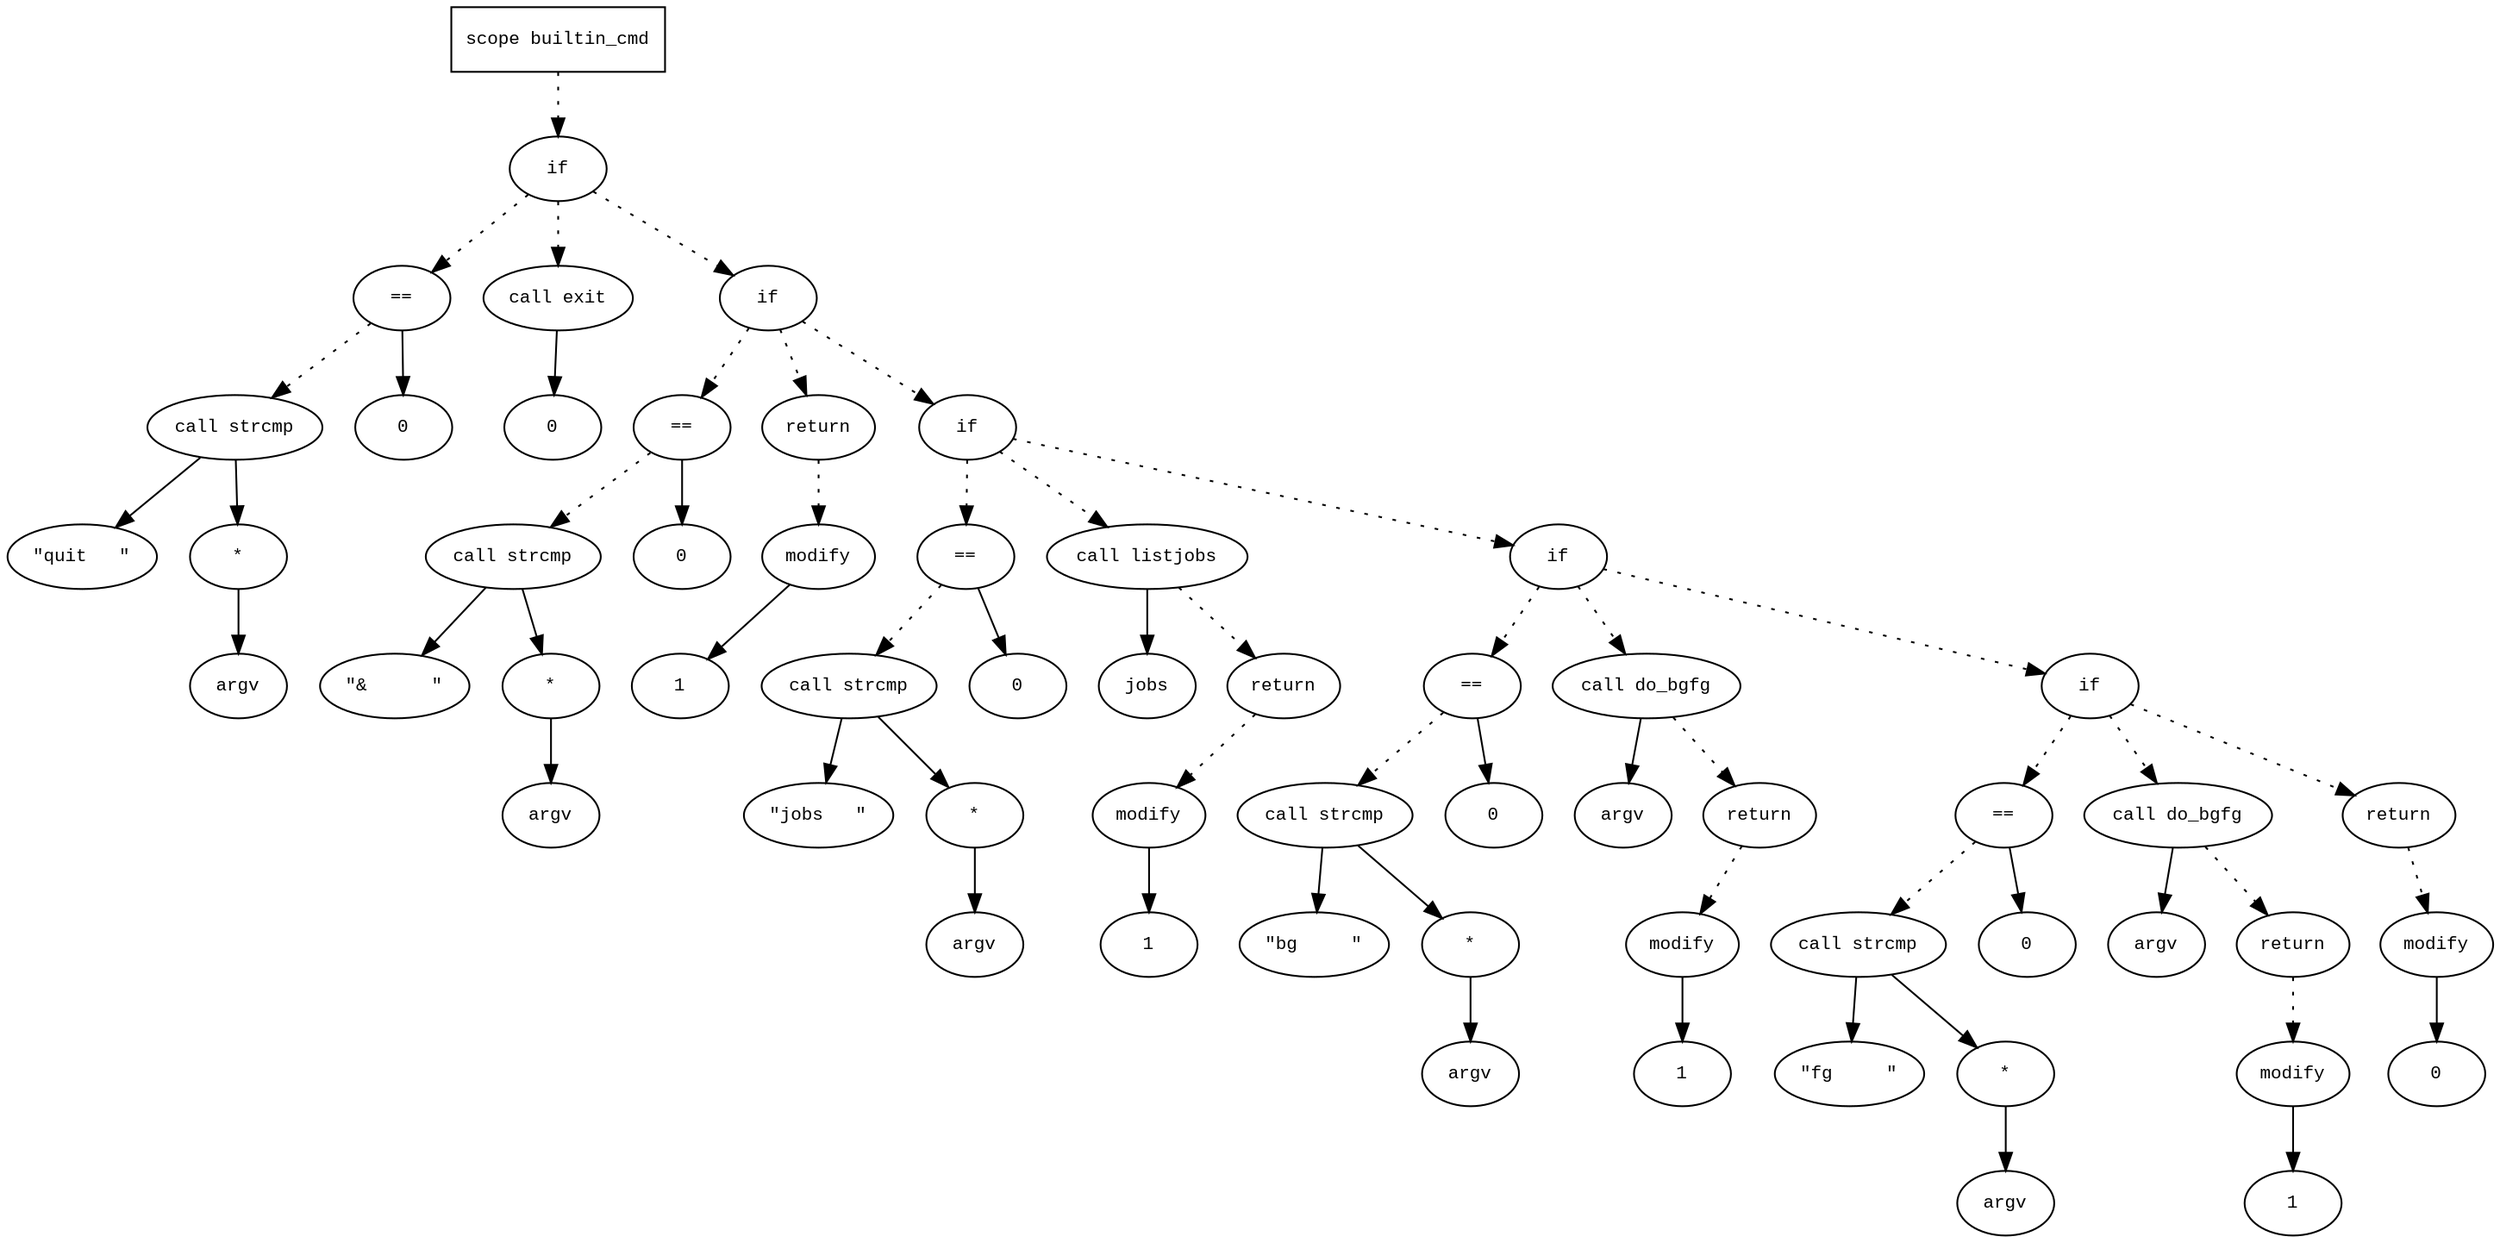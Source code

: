 digraph AST {
  graph [fontname="Times New Roman",fontsize=10];
  node  [fontname="Courier New",fontsize=10];
  edge  [fontname="Times New Roman",fontsize=10];

  node1 [label="scope builtin_cmd",shape=box];
  node2 [label="if",shape=ellipse];
  node1 -> node2 [style=dotted];
  node3 [label="==",shape=ellipse];
  node4 [label="call strcmp",shape=ellipse];
  node5 [label="\"quit   \"",shape=ellipse];
  node4 -> node5;
  node6 [label="*",shape=ellipse];
  node7 [label="argv",shape=ellipse];
  node6 -> node7;
  node4 -> node6;
  node3 -> node4 [style=dotted];
  node8 [label="0",shape=ellipse];
  node3 -> node8;
  node2 -> node3 [style=dotted];
  node9 [label="call exit",shape=ellipse];
  node10 [label="0",shape=ellipse];
  node9 -> node10;
  node2 -> node9 [style=dotted];
  node11 [label="if",shape=ellipse];
  node2 -> node11 [style=dotted];
  node12 [label="==",shape=ellipse];
  node13 [label="call strcmp",shape=ellipse];
  node14 [label="\"&      \"",shape=ellipse];
  node13 -> node14;
  node15 [label="*",shape=ellipse];
  node16 [label="argv",shape=ellipse];
  node15 -> node16;
  node13 -> node15;
  node12 -> node13 [style=dotted];
  node17 [label="0",shape=ellipse];
  node12 -> node17;
  node11 -> node12 [style=dotted];
  node18 [label="return",shape=ellipse];
  node19 [label="modify",shape=ellipse];
  node20 [label="1",shape=ellipse];
  node19 -> node20;
  node18 -> node19 [style=dotted];
  node11 -> node18 [style=dotted];
  node21 [label="if",shape=ellipse];
  node11 -> node21 [style=dotted];
  node22 [label="==",shape=ellipse];
  node23 [label="call strcmp",shape=ellipse];
  node24 [label="\"jobs   \"",shape=ellipse];
  node23 -> node24;
  node25 [label="*",shape=ellipse];
  node26 [label="argv",shape=ellipse];
  node25 -> node26;
  node23 -> node25;
  node22 -> node23 [style=dotted];
  node27 [label="0",shape=ellipse];
  node22 -> node27;
  node21 -> node22 [style=dotted];
  node28 [label="call listjobs",shape=ellipse];
  node29 [label="jobs",shape=ellipse];
  node28 -> node29;
  node21 -> node28 [style=dotted];
  node30 [label="return",shape=ellipse];
  node31 [label="modify",shape=ellipse];
  node32 [label="1",shape=ellipse];
  node31 -> node32;
  node30 -> node31 [style=dotted];
  node28 -> node30 [style=dotted];
  node33 [label="if",shape=ellipse];
  node21 -> node33 [style=dotted];
  node34 [label="==",shape=ellipse];
  node35 [label="call strcmp",shape=ellipse];
  node36 [label="\"bg     \"",shape=ellipse];
  node35 -> node36;
  node37 [label="*",shape=ellipse];
  node38 [label="argv",shape=ellipse];
  node37 -> node38;
  node35 -> node37;
  node34 -> node35 [style=dotted];
  node39 [label="0",shape=ellipse];
  node34 -> node39;
  node33 -> node34 [style=dotted];
  node40 [label="call do_bgfg",shape=ellipse];
  node41 [label="argv",shape=ellipse];
  node40 -> node41;
  node33 -> node40 [style=dotted];
  node42 [label="return",shape=ellipse];
  node43 [label="modify",shape=ellipse];
  node44 [label="1",shape=ellipse];
  node43 -> node44;
  node42 -> node43 [style=dotted];
  node40 -> node42 [style=dotted];
  node45 [label="if",shape=ellipse];
  node33 -> node45 [style=dotted];
  node46 [label="==",shape=ellipse];
  node47 [label="call strcmp",shape=ellipse];
  node48 [label="\"fg     \"",shape=ellipse];
  node47 -> node48;
  node49 [label="*",shape=ellipse];
  node50 [label="argv",shape=ellipse];
  node49 -> node50;
  node47 -> node49;
  node46 -> node47 [style=dotted];
  node51 [label="0",shape=ellipse];
  node46 -> node51;
  node45 -> node46 [style=dotted];
  node52 [label="call do_bgfg",shape=ellipse];
  node53 [label="argv",shape=ellipse];
  node52 -> node53;
  node45 -> node52 [style=dotted];
  node54 [label="return",shape=ellipse];
  node55 [label="modify",shape=ellipse];
  node56 [label="1",shape=ellipse];
  node55 -> node56;
  node54 -> node55 [style=dotted];
  node52 -> node54 [style=dotted];
  node57 [label="return",shape=ellipse];
  node58 [label="modify",shape=ellipse];
  node59 [label="0",shape=ellipse];
  node58 -> node59;
  node57 -> node58 [style=dotted];
  node45 -> node57 [style=dotted];
} 